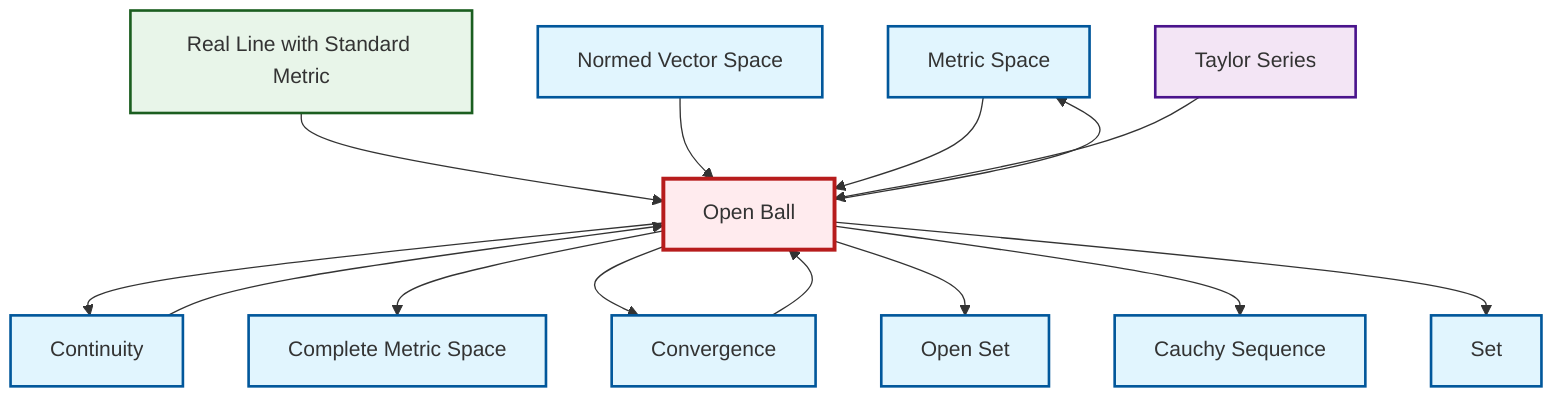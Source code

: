 graph TD
    classDef definition fill:#e1f5fe,stroke:#01579b,stroke-width:2px
    classDef theorem fill:#f3e5f5,stroke:#4a148c,stroke-width:2px
    classDef axiom fill:#fff3e0,stroke:#e65100,stroke-width:2px
    classDef example fill:#e8f5e9,stroke:#1b5e20,stroke-width:2px
    classDef current fill:#ffebee,stroke:#b71c1c,stroke-width:3px
    def-metric-space["Metric Space"]:::definition
    def-complete-metric-space["Complete Metric Space"]:::definition
    def-cauchy-sequence["Cauchy Sequence"]:::definition
    def-open-set["Open Set"]:::definition
    def-normed-vector-space["Normed Vector Space"]:::definition
    thm-taylor-series["Taylor Series"]:::theorem
    def-set["Set"]:::definition
    def-open-ball["Open Ball"]:::definition
    ex-real-line-metric["Real Line with Standard Metric"]:::example
    def-convergence["Convergence"]:::definition
    def-continuity["Continuity"]:::definition
    ex-real-line-metric --> def-open-ball
    def-open-ball --> def-continuity
    def-open-ball --> def-complete-metric-space
    def-normed-vector-space --> def-open-ball
    def-open-ball --> def-convergence
    def-convergence --> def-open-ball
    def-open-ball --> def-open-set
    def-open-ball --> def-cauchy-sequence
    def-continuity --> def-open-ball
    def-open-ball --> def-metric-space
    def-open-ball --> def-set
    def-metric-space --> def-open-ball
    thm-taylor-series --> def-open-ball
    class def-open-ball current